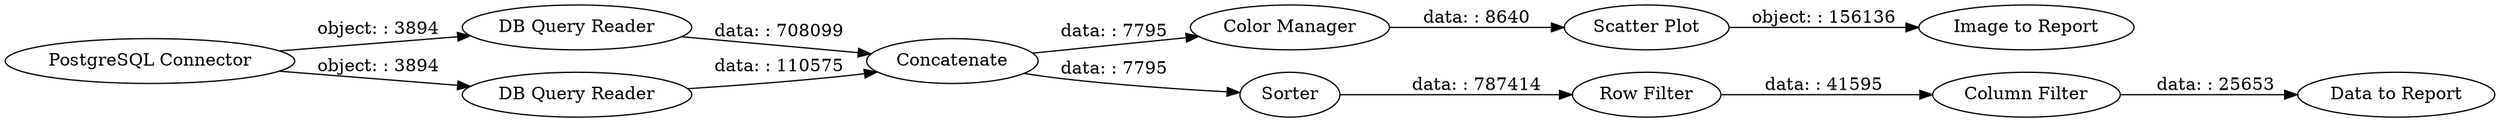 digraph {
	"-8583665385212988816_2" [label="DB Query Reader"]
	"-8583665385212988816_14" [label="Scatter Plot"]
	"-8583665385212988816_17" [label="Image to Report"]
	"-8583665385212988816_10" [label="Data to Report"]
	"-8583665385212988816_4" [label=Concatenate]
	"-8583665385212988816_16" [label="Color Manager"]
	"-8583665385212988816_9" [label="Row Filter"]
	"-8583665385212988816_3" [label="DB Query Reader"]
	"-8583665385212988816_5" [label=Sorter]
	"-8583665385212988816_11" [label="Column Filter"]
	"-8583665385212988816_1" [label="PostgreSQL Connector"]
	"-8583665385212988816_16" -> "-8583665385212988816_14" [label="data: : 8640"]
	"-8583665385212988816_4" -> "-8583665385212988816_5" [label="data: : 7795"]
	"-8583665385212988816_1" -> "-8583665385212988816_2" [label="object: : 3894"]
	"-8583665385212988816_1" -> "-8583665385212988816_3" [label="object: : 3894"]
	"-8583665385212988816_5" -> "-8583665385212988816_9" [label="data: : 787414"]
	"-8583665385212988816_9" -> "-8583665385212988816_11" [label="data: : 41595"]
	"-8583665385212988816_11" -> "-8583665385212988816_10" [label="data: : 25653"]
	"-8583665385212988816_4" -> "-8583665385212988816_16" [label="data: : 7795"]
	"-8583665385212988816_14" -> "-8583665385212988816_17" [label="object: : 156136"]
	"-8583665385212988816_2" -> "-8583665385212988816_4" [label="data: : 708099"]
	"-8583665385212988816_3" -> "-8583665385212988816_4" [label="data: : 110575"]
	rankdir=LR
}
